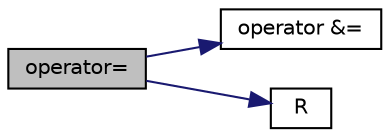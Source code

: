 digraph "operator="
{
  bgcolor="transparent";
  edge [fontname="Helvetica",fontsize="10",labelfontname="Helvetica",labelfontsize="10"];
  node [fontname="Helvetica",fontsize="10",shape=record];
  rankdir="LR";
  Node146 [label="operator=",height=0.2,width=0.4,color="black", fillcolor="grey75", style="filled", fontcolor="black"];
  Node146 -> Node147 [color="midnightblue",fontsize="10",style="solid",fontname="Helvetica"];
  Node147 [label="operator &=",height=0.2,width=0.4,color="black",URL="$a28857.html#a6944f416b6eba9d0781fba56ddb94c5a"];
  Node146 -> Node148 [color="midnightblue",fontsize="10",style="solid",fontname="Helvetica"];
  Node148 [label="R",height=0.2,width=0.4,color="black",URL="$a28857.html#a2f536ccb6dd221a9455428a524f602be"];
}
